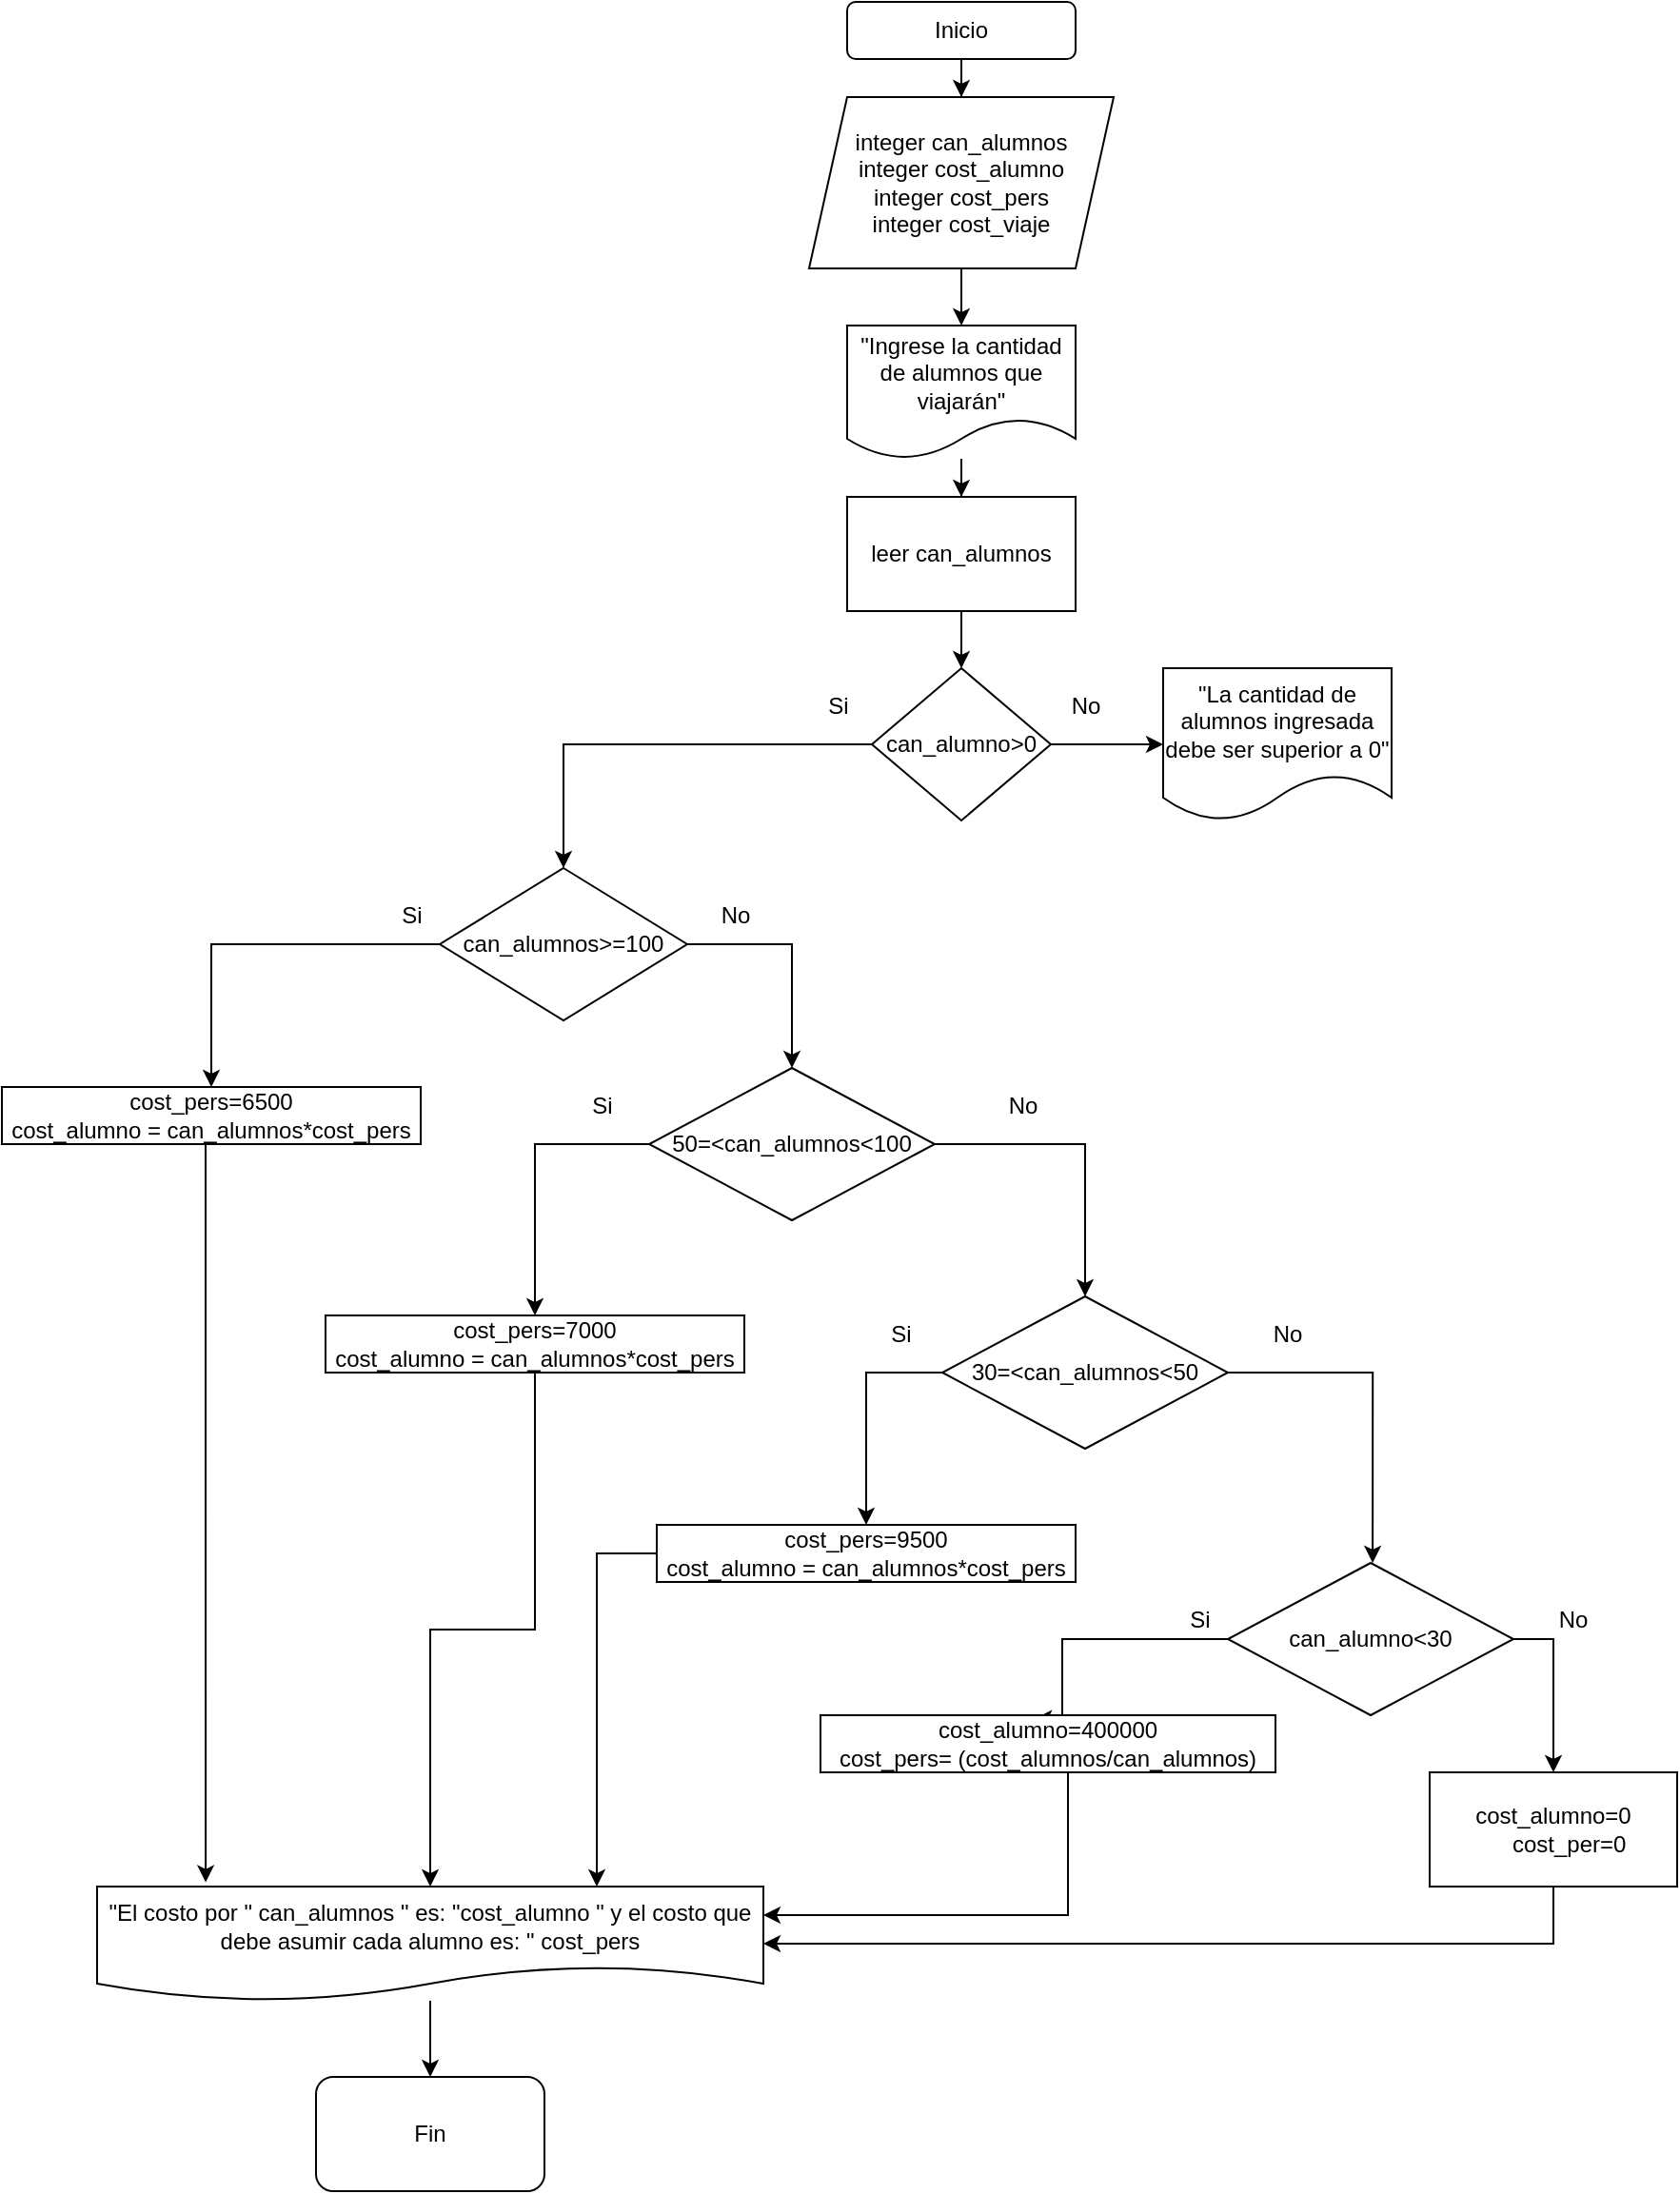 <mxfile version="14.6.13" type="device"><diagram id="Hvu-UlH49GvbSkYnQGFJ" name="Página-1"><mxGraphModel dx="1851" dy="592" grid="1" gridSize="10" guides="1" tooltips="1" connect="1" arrows="1" fold="1" page="1" pageScale="1" pageWidth="827" pageHeight="1169" math="0" shadow="0"><root><mxCell id="0"/><mxCell id="1" parent="0"/><mxCell id="ZyWlGSHoVuMF_3UQriVL-3" style="edgeStyle=orthogonalEdgeStyle;rounded=0;orthogonalLoop=1;jettySize=auto;html=1;" edge="1" parent="1" source="ZyWlGSHoVuMF_3UQriVL-1" target="ZyWlGSHoVuMF_3UQriVL-2"><mxGeometry relative="1" as="geometry"/></mxCell><mxCell id="ZyWlGSHoVuMF_3UQriVL-1" value="Inicio" style="rounded=1;whiteSpace=wrap;html=1;" vertex="1" parent="1"><mxGeometry x="354" y="50" width="120" height="30" as="geometry"/></mxCell><mxCell id="ZyWlGSHoVuMF_3UQriVL-6" style="edgeStyle=orthogonalEdgeStyle;rounded=0;orthogonalLoop=1;jettySize=auto;html=1;" edge="1" parent="1" source="ZyWlGSHoVuMF_3UQriVL-2" target="ZyWlGSHoVuMF_3UQriVL-5"><mxGeometry relative="1" as="geometry"/></mxCell><mxCell id="ZyWlGSHoVuMF_3UQriVL-2" value="&lt;div&gt;integer can_alumnos&lt;/div&gt;&lt;div&gt;integer cost_alumno&lt;/div&gt;&lt;div&gt;integer cost_pers&lt;/div&gt;&lt;div&gt;integer cost_viaje&lt;/div&gt;" style="shape=parallelogram;perimeter=parallelogramPerimeter;whiteSpace=wrap;html=1;fixedSize=1;" vertex="1" parent="1"><mxGeometry x="334" y="100" width="160" height="90" as="geometry"/></mxCell><mxCell id="ZyWlGSHoVuMF_3UQriVL-9" style="edgeStyle=orthogonalEdgeStyle;rounded=0;orthogonalLoop=1;jettySize=auto;html=1;" edge="1" parent="1" source="ZyWlGSHoVuMF_3UQriVL-4" target="ZyWlGSHoVuMF_3UQriVL-8"><mxGeometry relative="1" as="geometry"/></mxCell><mxCell id="ZyWlGSHoVuMF_3UQriVL-4" value="leer can_alumnos" style="rounded=0;whiteSpace=wrap;html=1;" vertex="1" parent="1"><mxGeometry x="354" y="310" width="120" height="60" as="geometry"/></mxCell><mxCell id="ZyWlGSHoVuMF_3UQriVL-7" style="edgeStyle=orthogonalEdgeStyle;rounded=0;orthogonalLoop=1;jettySize=auto;html=1;entryX=0.5;entryY=0;entryDx=0;entryDy=0;" edge="1" parent="1" source="ZyWlGSHoVuMF_3UQriVL-5" target="ZyWlGSHoVuMF_3UQriVL-4"><mxGeometry relative="1" as="geometry"/></mxCell><mxCell id="ZyWlGSHoVuMF_3UQriVL-5" value="&quot;Ingrese la cantidad de alumnos que viajarán&quot;" style="shape=document;whiteSpace=wrap;html=1;boundedLbl=1;" vertex="1" parent="1"><mxGeometry x="354" y="220" width="120" height="70" as="geometry"/></mxCell><mxCell id="ZyWlGSHoVuMF_3UQriVL-12" style="edgeStyle=orthogonalEdgeStyle;rounded=0;orthogonalLoop=1;jettySize=auto;html=1;" edge="1" parent="1" source="ZyWlGSHoVuMF_3UQriVL-8" target="ZyWlGSHoVuMF_3UQriVL-11"><mxGeometry relative="1" as="geometry"/></mxCell><mxCell id="ZyWlGSHoVuMF_3UQriVL-16" style="edgeStyle=orthogonalEdgeStyle;rounded=0;orthogonalLoop=1;jettySize=auto;html=1;entryX=0.5;entryY=0;entryDx=0;entryDy=0;" edge="1" parent="1" source="ZyWlGSHoVuMF_3UQriVL-8" target="ZyWlGSHoVuMF_3UQriVL-15"><mxGeometry relative="1" as="geometry"/></mxCell><mxCell id="ZyWlGSHoVuMF_3UQriVL-8" value="can_alumno&amp;gt;0" style="rhombus;whiteSpace=wrap;html=1;" vertex="1" parent="1"><mxGeometry x="367" y="400" width="94" height="80" as="geometry"/></mxCell><mxCell id="ZyWlGSHoVuMF_3UQriVL-11" value="&quot;La cantidad de alumnos ingresada debe ser superior a 0&quot;" style="shape=document;whiteSpace=wrap;html=1;boundedLbl=1;" vertex="1" parent="1"><mxGeometry x="520" y="400" width="120" height="80" as="geometry"/></mxCell><mxCell id="ZyWlGSHoVuMF_3UQriVL-13" value="No" style="text;html=1;align=center;verticalAlign=middle;resizable=0;points=[];autosize=1;strokeColor=none;" vertex="1" parent="1"><mxGeometry x="464" y="410" width="30" height="20" as="geometry"/></mxCell><mxCell id="ZyWlGSHoVuMF_3UQriVL-14" value="Si" style="text;html=1;align=center;verticalAlign=middle;resizable=0;points=[];autosize=1;strokeColor=none;" vertex="1" parent="1"><mxGeometry x="334" y="410" width="30" height="20" as="geometry"/></mxCell><mxCell id="ZyWlGSHoVuMF_3UQriVL-18" style="edgeStyle=orthogonalEdgeStyle;rounded=0;orthogonalLoop=1;jettySize=auto;html=1;exitX=0;exitY=0.5;exitDx=0;exitDy=0;" edge="1" parent="1" source="ZyWlGSHoVuMF_3UQriVL-15" target="ZyWlGSHoVuMF_3UQriVL-17"><mxGeometry relative="1" as="geometry"/></mxCell><mxCell id="ZyWlGSHoVuMF_3UQriVL-23" style="edgeStyle=orthogonalEdgeStyle;rounded=0;orthogonalLoop=1;jettySize=auto;html=1;exitX=1;exitY=0.5;exitDx=0;exitDy=0;" edge="1" parent="1" source="ZyWlGSHoVuMF_3UQriVL-15" target="ZyWlGSHoVuMF_3UQriVL-22"><mxGeometry relative="1" as="geometry"/></mxCell><mxCell id="ZyWlGSHoVuMF_3UQriVL-15" value="can_alumnos&amp;gt;=100" style="rhombus;whiteSpace=wrap;html=1;" vertex="1" parent="1"><mxGeometry x="140" y="505" width="130" height="80" as="geometry"/></mxCell><mxCell id="ZyWlGSHoVuMF_3UQriVL-57" style="edgeStyle=orthogonalEdgeStyle;rounded=0;orthogonalLoop=1;jettySize=auto;html=1;entryX=0.163;entryY=-0.037;entryDx=0;entryDy=0;entryPerimeter=0;" edge="1" parent="1" source="ZyWlGSHoVuMF_3UQriVL-17" target="ZyWlGSHoVuMF_3UQriVL-52"><mxGeometry relative="1" as="geometry"><Array as="points"><mxPoint x="17" y="810"/><mxPoint x="17" y="810"/></Array></mxGeometry></mxCell><mxCell id="ZyWlGSHoVuMF_3UQriVL-17" value="&lt;div&gt;cost_pers=6500&lt;/div&gt;&lt;div&gt;&lt;span&gt;&#9;&lt;/span&gt;cost_alumno = can_alumnos*cost_pers&lt;/div&gt;" style="rounded=0;whiteSpace=wrap;html=1;" vertex="1" parent="1"><mxGeometry x="-90" y="620" width="220" height="30" as="geometry"/></mxCell><mxCell id="ZyWlGSHoVuMF_3UQriVL-20" value="Si" style="text;html=1;align=center;verticalAlign=middle;resizable=0;points=[];autosize=1;strokeColor=none;" vertex="1" parent="1"><mxGeometry x="110" y="520" width="30" height="20" as="geometry"/></mxCell><mxCell id="ZyWlGSHoVuMF_3UQriVL-21" value="No" style="text;html=1;align=center;verticalAlign=middle;resizable=0;points=[];autosize=1;strokeColor=none;" vertex="1" parent="1"><mxGeometry x="280" y="520" width="30" height="20" as="geometry"/></mxCell><mxCell id="ZyWlGSHoVuMF_3UQriVL-25" style="edgeStyle=orthogonalEdgeStyle;rounded=0;orthogonalLoop=1;jettySize=auto;html=1;exitX=0;exitY=0.5;exitDx=0;exitDy=0;entryX=0.5;entryY=0;entryDx=0;entryDy=0;" edge="1" parent="1" source="ZyWlGSHoVuMF_3UQriVL-22" target="ZyWlGSHoVuMF_3UQriVL-24"><mxGeometry relative="1" as="geometry"/></mxCell><mxCell id="ZyWlGSHoVuMF_3UQriVL-29" style="edgeStyle=orthogonalEdgeStyle;rounded=0;orthogonalLoop=1;jettySize=auto;html=1;" edge="1" parent="1" source="ZyWlGSHoVuMF_3UQriVL-22" target="ZyWlGSHoVuMF_3UQriVL-28"><mxGeometry relative="1" as="geometry"/></mxCell><mxCell id="ZyWlGSHoVuMF_3UQriVL-22" value="50=&amp;lt;can_alumnos&amp;lt;100" style="rhombus;whiteSpace=wrap;html=1;" vertex="1" parent="1"><mxGeometry x="250" y="610" width="150" height="80" as="geometry"/></mxCell><mxCell id="ZyWlGSHoVuMF_3UQriVL-56" style="edgeStyle=orthogonalEdgeStyle;rounded=0;orthogonalLoop=1;jettySize=auto;html=1;exitX=0.5;exitY=1;exitDx=0;exitDy=0;" edge="1" parent="1" source="ZyWlGSHoVuMF_3UQriVL-24" target="ZyWlGSHoVuMF_3UQriVL-52"><mxGeometry relative="1" as="geometry"/></mxCell><mxCell id="ZyWlGSHoVuMF_3UQriVL-24" value="&lt;div&gt;cost_pers=7000&lt;/div&gt;&lt;div&gt;&lt;span&gt;&#9;&lt;/span&gt;cost_alumno = can_alumnos*cost_pers&lt;/div&gt;" style="rounded=0;whiteSpace=wrap;html=1;" vertex="1" parent="1"><mxGeometry x="80" y="740" width="220" height="30" as="geometry"/></mxCell><mxCell id="ZyWlGSHoVuMF_3UQriVL-26" value="Si" style="text;html=1;align=center;verticalAlign=middle;resizable=0;points=[];autosize=1;strokeColor=none;" vertex="1" parent="1"><mxGeometry x="210" y="620" width="30" height="20" as="geometry"/></mxCell><mxCell id="ZyWlGSHoVuMF_3UQriVL-35" style="edgeStyle=orthogonalEdgeStyle;rounded=0;orthogonalLoop=1;jettySize=auto;html=1;entryX=0.5;entryY=0;entryDx=0;entryDy=0;" edge="1" parent="1" source="ZyWlGSHoVuMF_3UQriVL-28" target="ZyWlGSHoVuMF_3UQriVL-31"><mxGeometry relative="1" as="geometry"><Array as="points"><mxPoint x="364" y="770"/></Array></mxGeometry></mxCell><mxCell id="ZyWlGSHoVuMF_3UQriVL-38" style="edgeStyle=orthogonalEdgeStyle;rounded=0;orthogonalLoop=1;jettySize=auto;html=1;entryX=0.507;entryY=0;entryDx=0;entryDy=0;entryPerimeter=0;" edge="1" parent="1" source="ZyWlGSHoVuMF_3UQriVL-28" target="ZyWlGSHoVuMF_3UQriVL-40"><mxGeometry relative="1" as="geometry"><mxPoint x="630" y="860" as="targetPoint"/><Array as="points"><mxPoint x="630" y="770"/></Array></mxGeometry></mxCell><mxCell id="ZyWlGSHoVuMF_3UQriVL-28" value="30=&amp;lt;can_alumnos&amp;lt;50" style="rhombus;whiteSpace=wrap;html=1;" vertex="1" parent="1"><mxGeometry x="404" y="730" width="150" height="80" as="geometry"/></mxCell><mxCell id="ZyWlGSHoVuMF_3UQriVL-30" value="No" style="text;html=1;align=center;verticalAlign=middle;resizable=0;points=[];autosize=1;strokeColor=none;" vertex="1" parent="1"><mxGeometry x="431" y="620" width="30" height="20" as="geometry"/></mxCell><mxCell id="ZyWlGSHoVuMF_3UQriVL-55" style="edgeStyle=orthogonalEdgeStyle;rounded=0;orthogonalLoop=1;jettySize=auto;html=1;entryX=0.75;entryY=0;entryDx=0;entryDy=0;" edge="1" parent="1" source="ZyWlGSHoVuMF_3UQriVL-31" target="ZyWlGSHoVuMF_3UQriVL-52"><mxGeometry relative="1" as="geometry"><Array as="points"><mxPoint x="223" y="865"/></Array></mxGeometry></mxCell><mxCell id="ZyWlGSHoVuMF_3UQriVL-31" value="&lt;div&gt;cost_pers=9500&lt;/div&gt;&lt;div&gt;&lt;span&gt;&#9;&lt;/span&gt;cost_alumno = can_alumnos*cost_pers&lt;/div&gt;" style="rounded=0;whiteSpace=wrap;html=1;" vertex="1" parent="1"><mxGeometry x="254" y="850" width="220" height="30" as="geometry"/></mxCell><mxCell id="ZyWlGSHoVuMF_3UQriVL-36" value="Si" style="text;html=1;align=center;verticalAlign=middle;resizable=0;points=[];autosize=1;strokeColor=none;" vertex="1" parent="1"><mxGeometry x="367" y="740" width="30" height="20" as="geometry"/></mxCell><mxCell id="ZyWlGSHoVuMF_3UQriVL-39" value="No" style="text;html=1;align=center;verticalAlign=middle;resizable=0;points=[];autosize=1;strokeColor=none;" vertex="1" parent="1"><mxGeometry x="570" y="740" width="30" height="20" as="geometry"/></mxCell><mxCell id="ZyWlGSHoVuMF_3UQriVL-46" style="edgeStyle=orthogonalEdgeStyle;rounded=0;orthogonalLoop=1;jettySize=auto;html=1;entryX=0.471;entryY=0.06;entryDx=0;entryDy=0;entryPerimeter=0;" edge="1" parent="1" source="ZyWlGSHoVuMF_3UQriVL-40" target="ZyWlGSHoVuMF_3UQriVL-43"><mxGeometry relative="1" as="geometry"><Array as="points"><mxPoint x="467" y="910"/></Array></mxGeometry></mxCell><mxCell id="ZyWlGSHoVuMF_3UQriVL-50" style="edgeStyle=orthogonalEdgeStyle;rounded=0;orthogonalLoop=1;jettySize=auto;html=1;exitX=1;exitY=0.5;exitDx=0;exitDy=0;entryX=0.5;entryY=0;entryDx=0;entryDy=0;" edge="1" parent="1" source="ZyWlGSHoVuMF_3UQriVL-40" target="ZyWlGSHoVuMF_3UQriVL-49"><mxGeometry relative="1" as="geometry"/></mxCell><mxCell id="ZyWlGSHoVuMF_3UQriVL-40" value="can_alumno&amp;lt;30" style="rhombus;whiteSpace=wrap;html=1;" vertex="1" parent="1"><mxGeometry x="554" y="870" width="150" height="80" as="geometry"/></mxCell><mxCell id="ZyWlGSHoVuMF_3UQriVL-54" style="edgeStyle=orthogonalEdgeStyle;rounded=0;orthogonalLoop=1;jettySize=auto;html=1;entryX=1;entryY=0.25;entryDx=0;entryDy=0;" edge="1" parent="1" source="ZyWlGSHoVuMF_3UQriVL-43" target="ZyWlGSHoVuMF_3UQriVL-52"><mxGeometry relative="1" as="geometry"><Array as="points"><mxPoint x="470" y="1055"/></Array></mxGeometry></mxCell><mxCell id="ZyWlGSHoVuMF_3UQriVL-43" value="&lt;div&gt;cost_alumno=400000&lt;/div&gt;&lt;div&gt;&lt;span&gt;&#9;&lt;/span&gt;cost_pers= (cost_alumnos/can_alumnos)&lt;/div&gt;" style="rounded=0;whiteSpace=wrap;html=1;" vertex="1" parent="1"><mxGeometry x="340" y="950" width="239" height="30" as="geometry"/></mxCell><mxCell id="ZyWlGSHoVuMF_3UQriVL-47" value="Si" style="text;html=1;align=center;verticalAlign=middle;resizable=0;points=[];autosize=1;strokeColor=none;" vertex="1" parent="1"><mxGeometry x="524" y="890" width="30" height="20" as="geometry"/></mxCell><mxCell id="ZyWlGSHoVuMF_3UQriVL-48" value="No" style="text;html=1;align=center;verticalAlign=middle;resizable=0;points=[];autosize=1;strokeColor=none;" vertex="1" parent="1"><mxGeometry x="720" y="890" width="30" height="20" as="geometry"/></mxCell><mxCell id="ZyWlGSHoVuMF_3UQriVL-53" style="edgeStyle=orthogonalEdgeStyle;rounded=0;orthogonalLoop=1;jettySize=auto;html=1;entryX=1;entryY=0.5;entryDx=0;entryDy=0;" edge="1" parent="1" source="ZyWlGSHoVuMF_3UQriVL-49" target="ZyWlGSHoVuMF_3UQriVL-52"><mxGeometry relative="1" as="geometry"><Array as="points"><mxPoint x="725" y="1070"/></Array></mxGeometry></mxCell><mxCell id="ZyWlGSHoVuMF_3UQriVL-49" value="&lt;div&gt;cost_alumno=0&lt;/div&gt;&lt;div&gt;&lt;span&gt;&#9;&lt;/span&gt;&amp;nbsp; &amp;nbsp; &amp;nbsp;cost_per=0&lt;/div&gt;" style="rounded=0;whiteSpace=wrap;html=1;" vertex="1" parent="1"><mxGeometry x="660" y="980" width="130" height="60" as="geometry"/></mxCell><mxCell id="ZyWlGSHoVuMF_3UQriVL-59" style="edgeStyle=orthogonalEdgeStyle;rounded=0;orthogonalLoop=1;jettySize=auto;html=1;entryX=0.5;entryY=0;entryDx=0;entryDy=0;" edge="1" parent="1" source="ZyWlGSHoVuMF_3UQriVL-52" target="ZyWlGSHoVuMF_3UQriVL-58"><mxGeometry relative="1" as="geometry"/></mxCell><mxCell id="ZyWlGSHoVuMF_3UQriVL-52" value="&quot;El costo por &quot; can_alumnos &quot; es: &quot;cost_alumno &quot; y el costo que debe asumir cada alumno es: &quot; cost_pers" style="shape=document;whiteSpace=wrap;html=1;boundedLbl=1;" vertex="1" parent="1"><mxGeometry x="-40" y="1040" width="350" height="60" as="geometry"/></mxCell><mxCell id="ZyWlGSHoVuMF_3UQriVL-58" value="Fin" style="rounded=1;whiteSpace=wrap;html=1;" vertex="1" parent="1"><mxGeometry x="75" y="1140" width="120" height="60" as="geometry"/></mxCell></root></mxGraphModel></diagram></mxfile>